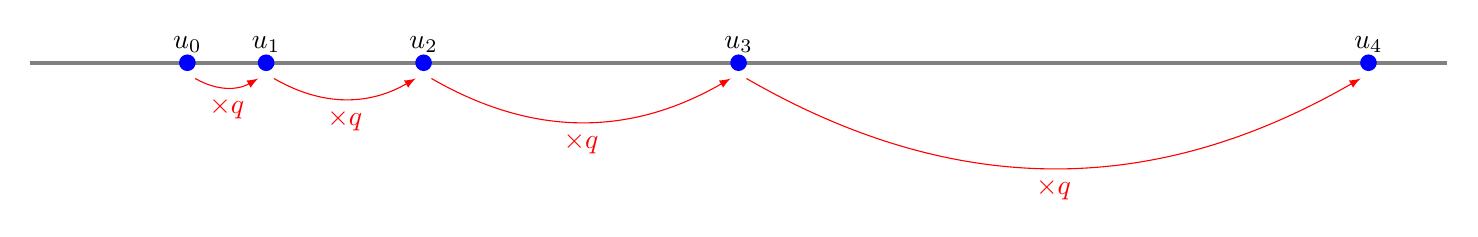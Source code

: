 \begin{tikzpicture}

\draw[ultra thick,gray] (-1,0) -- (17,0);

\foreach \x in {0,...,4}{
  \fill[blue] (2^\x,0) circle (3pt);
  \node[above] at (2^\x,0) {$u_\x$};
}
\foreach \x in {0,...,3}{
\draw[->,>=latex,red] (2^\x+0.1,-0.2) to[bend right]node[midway, below]{$\times q$} ++(2^\x-0.2,0) ;
}

\end{tikzpicture}